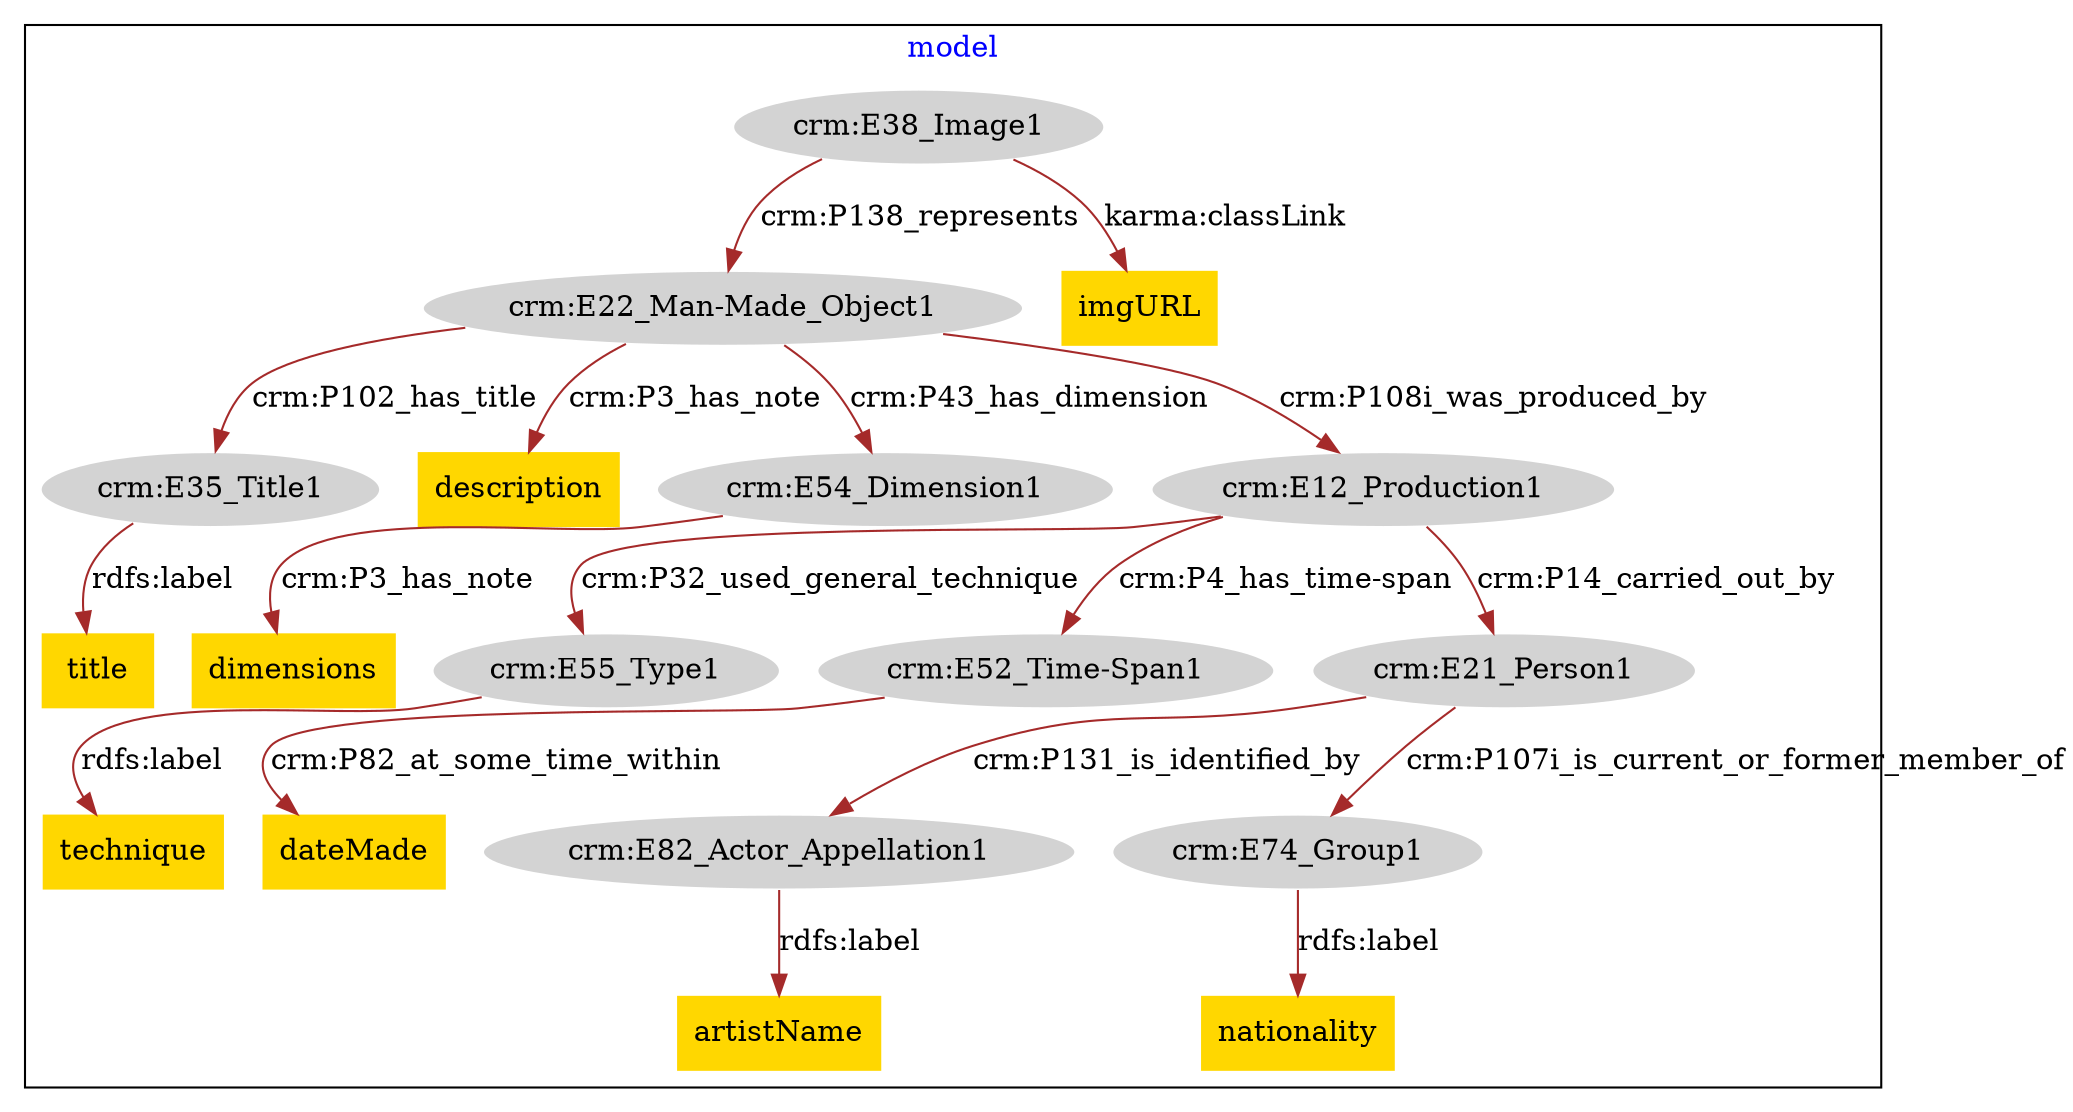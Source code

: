 digraph n0 {
fontcolor="blue"
remincross="true"
subgraph cluster {
label="model"
"crm:E35_Title1"[style="filled",color="white",fillcolor="lightgray",label="crm:E35_Title1"];
"title"[shape="plaintext",style="filled",fillcolor="gold",label="title"];
"crm:E55_Type1"[style="filled",color="white",fillcolor="lightgray",label="crm:E55_Type1"];
"technique"[shape="plaintext",style="filled",fillcolor="gold",label="technique"];
"crm:E22_Man-Made_Object1"[style="filled",color="white",fillcolor="lightgray",label="crm:E22_Man-Made_Object1"];
"description"[shape="plaintext",style="filled",fillcolor="gold",label="description"];
"crm:E52_Time-Span1"[style="filled",color="white",fillcolor="lightgray",label="crm:E52_Time-Span1"];
"dateMade"[shape="plaintext",style="filled",fillcolor="gold",label="dateMade"];
"crm:E54_Dimension1"[style="filled",color="white",fillcolor="lightgray",label="crm:E54_Dimension1"];
"dimensions"[shape="plaintext",style="filled",fillcolor="gold",label="dimensions"];
"crm:E38_Image1"[style="filled",color="white",fillcolor="lightgray",label="crm:E38_Image1"];
"imgURL"[shape="plaintext",style="filled",fillcolor="gold",label="imgURL"];
"crm:E82_Actor_Appellation1"[style="filled",color="white",fillcolor="lightgray",label="crm:E82_Actor_Appellation1"];
"artistName"[shape="plaintext",style="filled",fillcolor="gold",label="artistName"];
"crm:E74_Group1"[style="filled",color="white",fillcolor="lightgray",label="crm:E74_Group1"];
"nationality"[shape="plaintext",style="filled",fillcolor="gold",label="nationality"];
"crm:E12_Production1"[style="filled",color="white",fillcolor="lightgray",label="crm:E12_Production1"];
"crm:E21_Person1"[style="filled",color="white",fillcolor="lightgray",label="crm:E21_Person1"];
}
"crm:E35_Title1" -> "title"[color="brown",fontcolor="black",label="rdfs:label"];
"crm:E55_Type1" -> "technique"[color="brown",fontcolor="black",label="rdfs:label"];
"crm:E22_Man-Made_Object1" -> "description"[color="brown",fontcolor="black",label="crm:P3_has_note"];
"crm:E52_Time-Span1" -> "dateMade"[color="brown",fontcolor="black",label="crm:P82_at_some_time_within"];
"crm:E54_Dimension1" -> "dimensions"[color="brown",fontcolor="black",label="crm:P3_has_note"];
"crm:E38_Image1" -> "imgURL"[color="brown",fontcolor="black",label="karma:classLink"];
"crm:E82_Actor_Appellation1" -> "artistName"[color="brown",fontcolor="black",label="rdfs:label"];
"crm:E74_Group1" -> "nationality"[color="brown",fontcolor="black",label="rdfs:label"];
"crm:E38_Image1" -> "crm:E22_Man-Made_Object1"[color="brown",fontcolor="black",label="crm:P138_represents"];
"crm:E22_Man-Made_Object1" -> "crm:E12_Production1"[color="brown",fontcolor="black",label="crm:P108i_was_produced_by"];
"crm:E22_Man-Made_Object1" -> "crm:E35_Title1"[color="brown",fontcolor="black",label="crm:P102_has_title"];
"crm:E22_Man-Made_Object1" -> "crm:E54_Dimension1"[color="brown",fontcolor="black",label="crm:P43_has_dimension"];
"crm:E12_Production1" -> "crm:E21_Person1"[color="brown",fontcolor="black",label="crm:P14_carried_out_by"];
"crm:E12_Production1" -> "crm:E55_Type1"[color="brown",fontcolor="black",label="crm:P32_used_general_technique"];
"crm:E12_Production1" -> "crm:E52_Time-Span1"[color="brown",fontcolor="black",label="crm:P4_has_time-span"];
"crm:E21_Person1" -> "crm:E74_Group1"[color="brown",fontcolor="black",label="crm:P107i_is_current_or_former_member_of"];
"crm:E21_Person1" -> "crm:E82_Actor_Appellation1"[color="brown",fontcolor="black",label="crm:P131_is_identified_by"];
}
